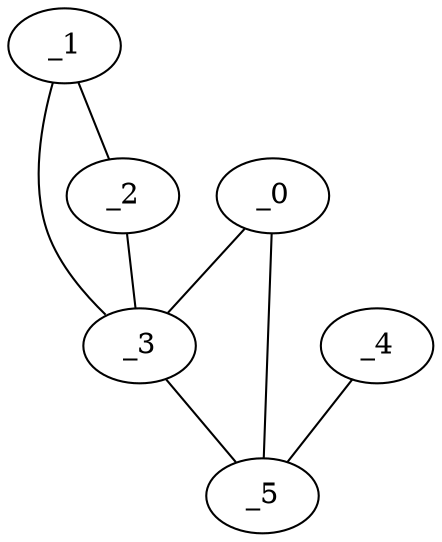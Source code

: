 graph EP1_0032 {
	_0	 [x="2.24271",
		y="2.70215"];
	_3	 [x="0.882973",
		y="2.20346"];
	_0 -- _3;
	_5	 [x="2.16525",
		y="2.11301"];
	_0 -- _5;
	_1	 [x="2.01943",
		y="0.737657"];
	_2	 [x="0.759209",
		y="-0.0227765"];
	_1 -- _2;
	_1 -- _3;
	_2 -- _3;
	_3 -- _5;
	_4	 [x="0.681889",
		y="1.52931"];
	_4 -- _5;
}

